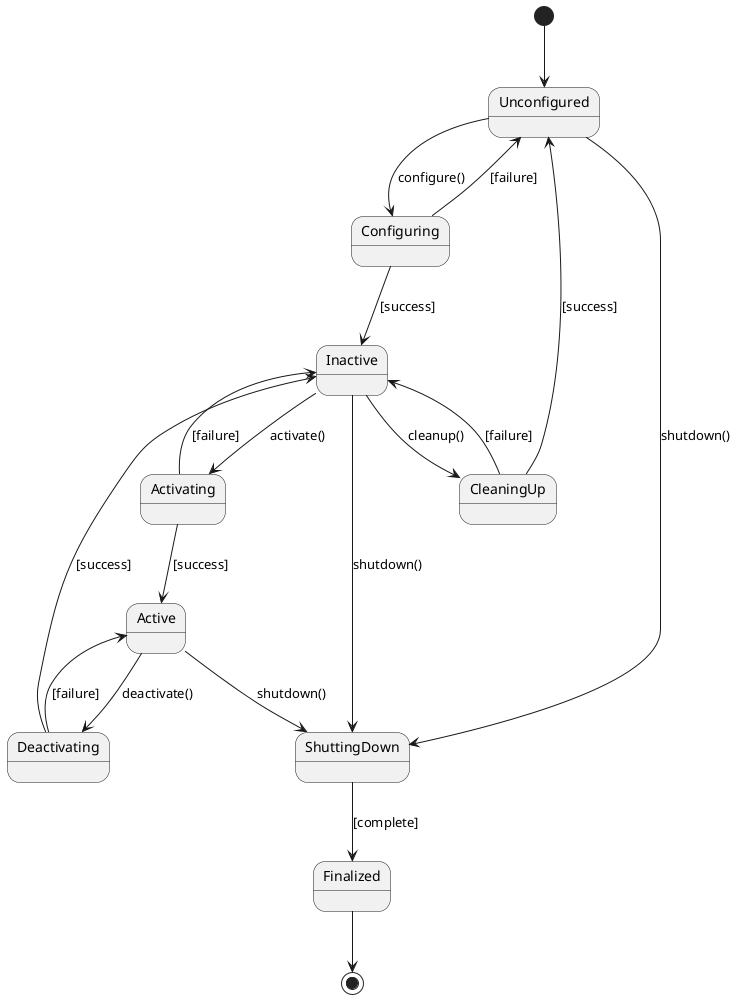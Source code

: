 @startuml
[*] --> Unconfigured

Unconfigured --> Configuring : configure()
Configuring --> Inactive : [success]
Configuring --> Unconfigured : [failure]

Inactive --> Activating : activate()
Activating --> Active : [success]
Activating --> Inactive : [failure]

Active --> Deactivating : deactivate()
Deactivating --> Inactive : [success]
Deactivating --> Active : [failure]

Inactive --> CleaningUp : cleanup()
CleaningUp --> Unconfigured : [success]
CleaningUp --> Inactive : [failure]

Unconfigured --> ShuttingDown : shutdown()
Inactive --> ShuttingDown : shutdown()
Active --> ShuttingDown : shutdown()

ShuttingDown --> Finalized : [complete]
Finalized --> [*]

@enduml